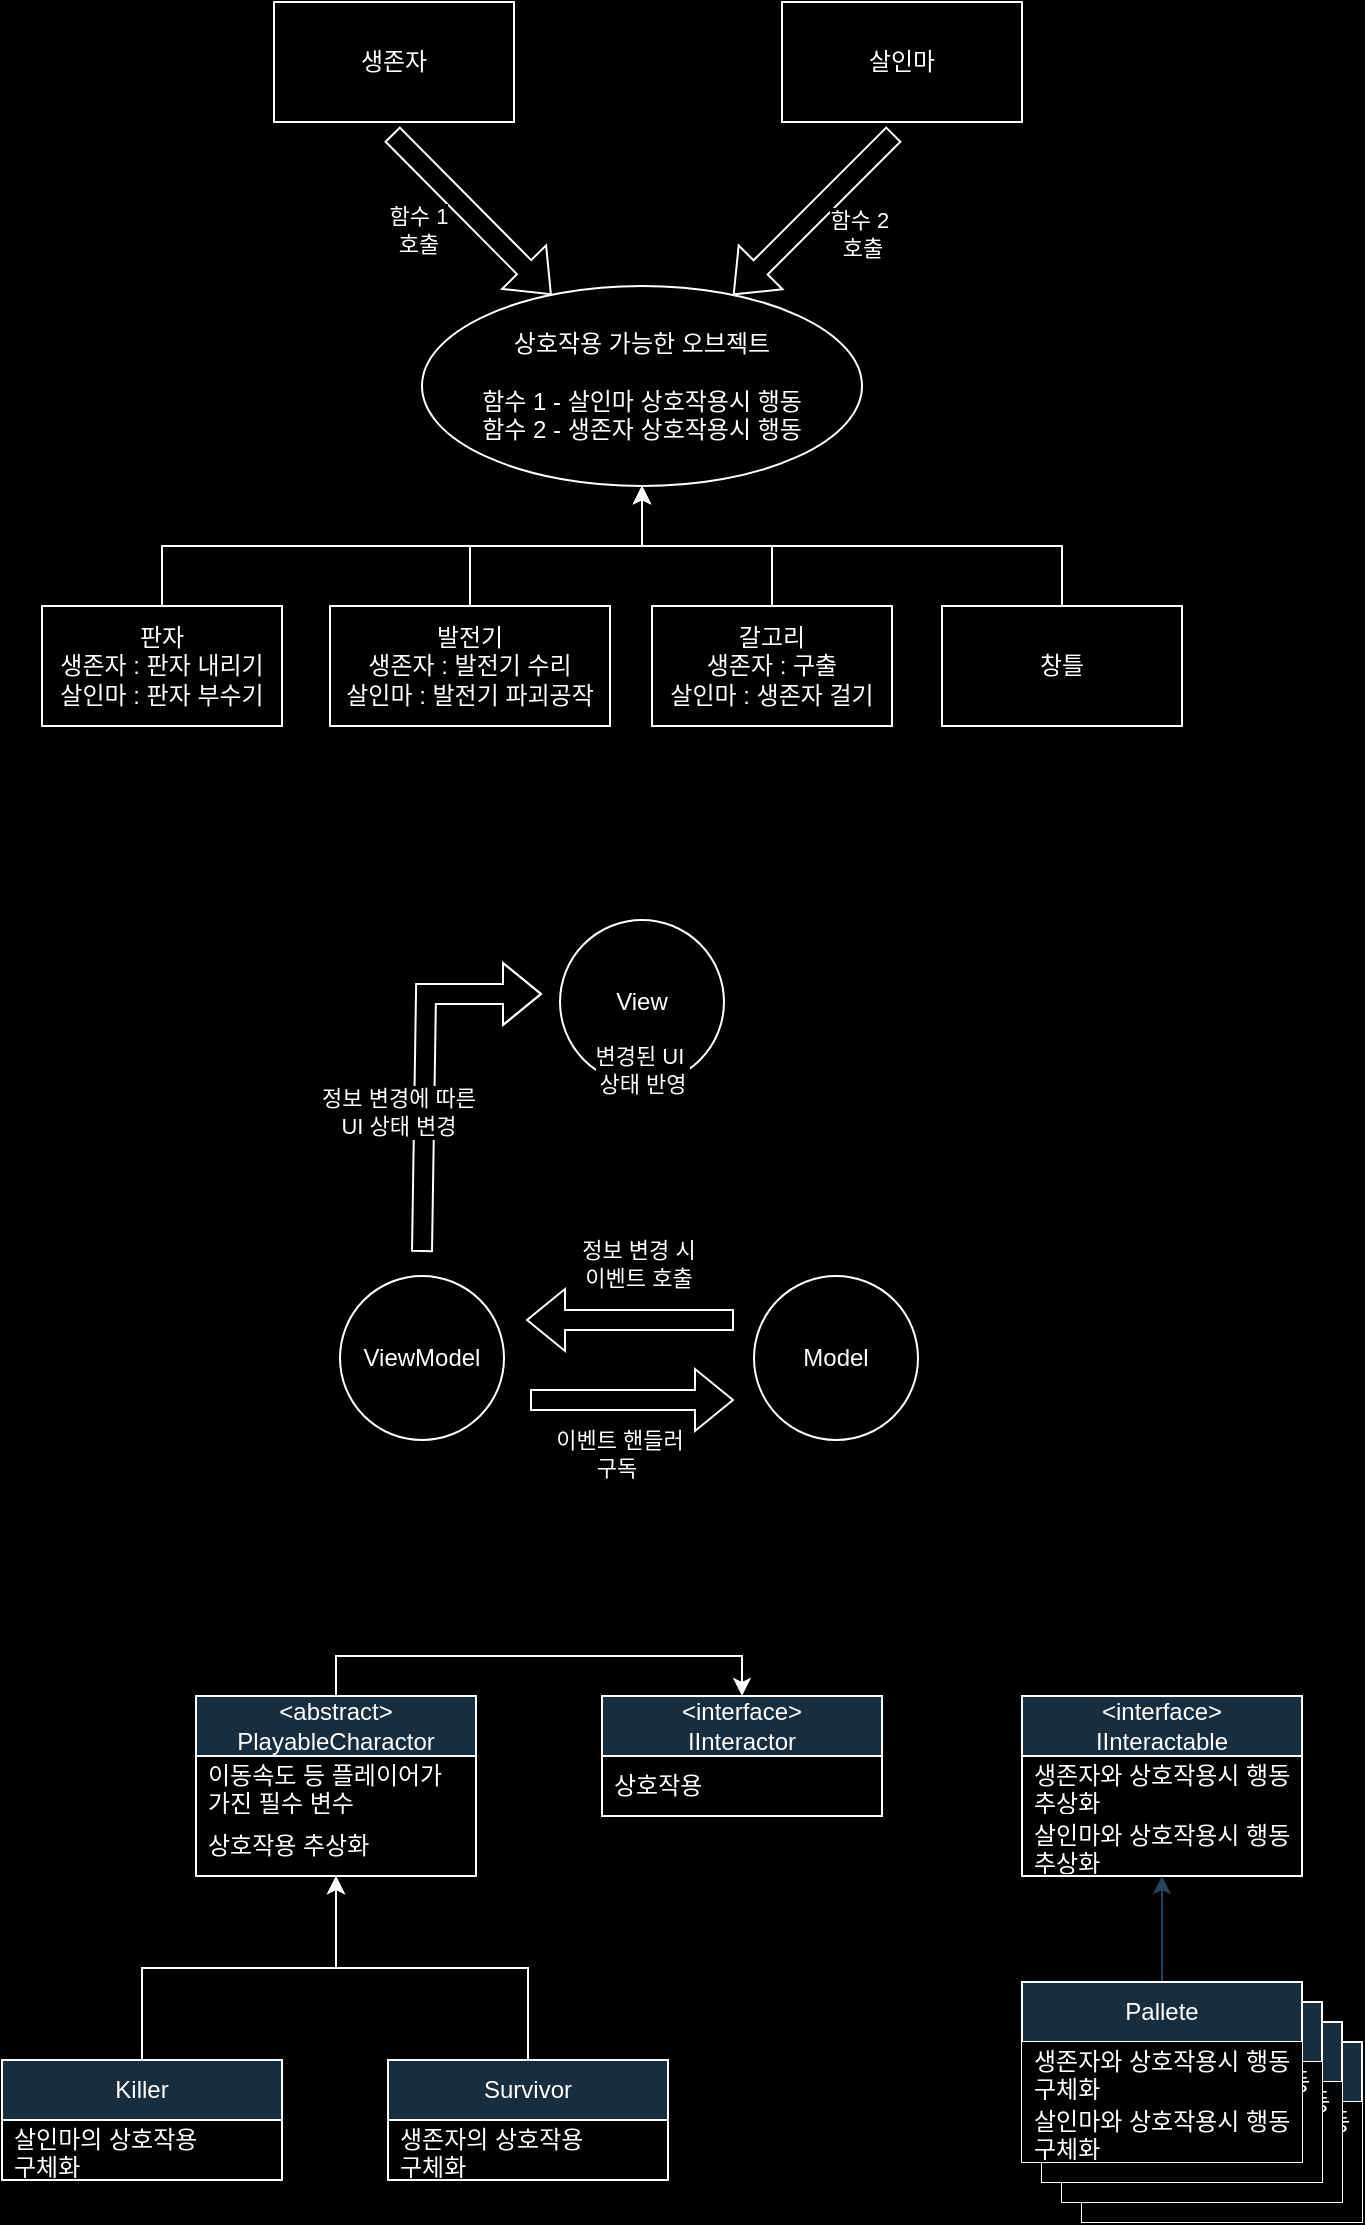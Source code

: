 <mxfile version="24.7.6">
  <diagram name="페이지-1" id="o0APWfUMKUU7ITL8NAqE">
    <mxGraphModel dx="1195" dy="615" grid="0" gridSize="10" guides="1" tooltips="1" connect="1" arrows="1" fold="1" page="1" pageScale="1" pageWidth="827" pageHeight="1169" background="#000000" math="0" shadow="0">
      <root>
        <mxCell id="0" />
        <mxCell id="1" parent="0" />
        <mxCell id="HwlPlYfOWSaUj1gYbrh8-1" value="상호작용 가능한&amp;nbsp;&lt;span style=&quot;background-color: initial;&quot;&gt;오브젝트&lt;/span&gt;&lt;div&gt;&lt;br&gt;&lt;div&gt;함수 1 - 살인마 상호작용시 행동&lt;/div&gt;&lt;div&gt;함수 2 - 생존자 상호작용시 행동&lt;/div&gt;&lt;/div&gt;" style="ellipse;whiteSpace=wrap;html=1;labelBackgroundColor=none;fillColor=#000000;strokeColor=#FFFFFF;fontColor=#FFFFFF;" vertex="1" parent="1">
          <mxGeometry x="250" y="240" width="220" height="100" as="geometry" />
        </mxCell>
        <mxCell id="HwlPlYfOWSaUj1gYbrh8-10" style="edgeStyle=orthogonalEdgeStyle;rounded=0;orthogonalLoop=1;jettySize=auto;html=1;exitX=0.5;exitY=0;exitDx=0;exitDy=0;labelBackgroundColor=none;strokeColor=#FFFFFF;fontColor=default;" edge="1" parent="1" source="HwlPlYfOWSaUj1gYbrh8-2" target="HwlPlYfOWSaUj1gYbrh8-1">
          <mxGeometry relative="1" as="geometry" />
        </mxCell>
        <mxCell id="HwlPlYfOWSaUj1gYbrh8-2" value="판자&lt;div&gt;생존자 : 판자 내리기&lt;/div&gt;&lt;div&gt;살인마 : 판자 부수기&lt;/div&gt;" style="rounded=0;whiteSpace=wrap;html=1;labelBackgroundColor=none;fillColor=#000000;strokeColor=#FFFFFF;fontColor=#FFFFFF;" vertex="1" parent="1">
          <mxGeometry x="60" y="400" width="120" height="60" as="geometry" />
        </mxCell>
        <mxCell id="HwlPlYfOWSaUj1gYbrh8-6" style="edgeStyle=orthogonalEdgeStyle;rounded=0;orthogonalLoop=1;jettySize=auto;html=1;labelBackgroundColor=none;strokeColor=#FFFFFF;fontColor=default;" edge="1" parent="1" source="HwlPlYfOWSaUj1gYbrh8-3" target="HwlPlYfOWSaUj1gYbrh8-1">
          <mxGeometry relative="1" as="geometry" />
        </mxCell>
        <mxCell id="HwlPlYfOWSaUj1gYbrh8-3" value="발전기&lt;div&gt;생존자 : 발전기 수리&lt;/div&gt;&lt;div&gt;살인마 : 발전기 파괴공작&lt;/div&gt;" style="rounded=0;whiteSpace=wrap;html=1;labelBackgroundColor=none;fillColor=#000000;strokeColor=#FFFFFF;fontColor=#FFFFFF;" vertex="1" parent="1">
          <mxGeometry x="204" y="400" width="140" height="60" as="geometry" />
        </mxCell>
        <mxCell id="HwlPlYfOWSaUj1gYbrh8-7" style="edgeStyle=orthogonalEdgeStyle;rounded=0;orthogonalLoop=1;jettySize=auto;html=1;labelBackgroundColor=none;strokeColor=#FFFFFF;fontColor=default;" edge="1" parent="1" source="HwlPlYfOWSaUj1gYbrh8-4" target="HwlPlYfOWSaUj1gYbrh8-1">
          <mxGeometry relative="1" as="geometry" />
        </mxCell>
        <mxCell id="HwlPlYfOWSaUj1gYbrh8-4" value="갈고리&lt;div&gt;생존자 : 구출&lt;/div&gt;&lt;div&gt;살인마 : 생존자 걸기&lt;/div&gt;" style="rounded=0;whiteSpace=wrap;html=1;labelBackgroundColor=none;fillColor=#000000;strokeColor=#FFFFFF;fontColor=#FFFFFF;" vertex="1" parent="1">
          <mxGeometry x="365" y="400" width="120" height="60" as="geometry" />
        </mxCell>
        <mxCell id="HwlPlYfOWSaUj1gYbrh8-11" style="edgeStyle=orthogonalEdgeStyle;rounded=0;orthogonalLoop=1;jettySize=auto;html=1;exitX=0.5;exitY=0;exitDx=0;exitDy=0;labelBackgroundColor=none;strokeColor=#FFFFFF;fontColor=default;" edge="1" parent="1" source="HwlPlYfOWSaUj1gYbrh8-5" target="HwlPlYfOWSaUj1gYbrh8-1">
          <mxGeometry relative="1" as="geometry" />
        </mxCell>
        <mxCell id="HwlPlYfOWSaUj1gYbrh8-5" value="창틀" style="rounded=0;whiteSpace=wrap;html=1;labelBackgroundColor=none;fillColor=#000000;strokeColor=#FFFFFF;fontColor=#FFFFFF;" vertex="1" parent="1">
          <mxGeometry x="510" y="400" width="120" height="60" as="geometry" />
        </mxCell>
        <mxCell id="HwlPlYfOWSaUj1gYbrh8-13" value="생존자" style="rounded=0;whiteSpace=wrap;html=1;labelBackgroundColor=none;fillColor=#000000;strokeColor=#FFFFFF;fontColor=#FFFFFF;" vertex="1" parent="1">
          <mxGeometry x="176" y="98" width="120" height="60" as="geometry" />
        </mxCell>
        <mxCell id="HwlPlYfOWSaUj1gYbrh8-15" value="" style="shape=flexArrow;endArrow=classic;html=1;rounded=0;strokeWidth=1;endSize=6;startSize=16;sourcePerimeterSpacing=0;labelBackgroundColor=none;strokeColor=#FFFFFF;fontColor=default;" edge="1" parent="1" target="HwlPlYfOWSaUj1gYbrh8-1">
          <mxGeometry width="50" height="50" relative="1" as="geometry">
            <mxPoint x="235" y="164" as="sourcePoint" />
            <mxPoint x="359.76" y="230" as="targetPoint" />
          </mxGeometry>
        </mxCell>
        <mxCell id="HwlPlYfOWSaUj1gYbrh8-16" value="함수 1&lt;div&gt;호출&lt;/div&gt;" style="edgeLabel;html=1;align=center;verticalAlign=middle;resizable=0;points=[];labelBackgroundColor=#000000;fontColor=#FFFFFF;" vertex="1" connectable="0" parent="HwlPlYfOWSaUj1gYbrh8-15">
          <mxGeometry x="-0.367" y="4" relative="1" as="geometry">
            <mxPoint x="-15" y="25" as="offset" />
          </mxGeometry>
        </mxCell>
        <mxCell id="HwlPlYfOWSaUj1gYbrh8-18" value="살인마" style="rounded=0;whiteSpace=wrap;html=1;labelBackgroundColor=none;fillColor=#000000;strokeColor=#FFFFFF;fontColor=#FFFFFF;" vertex="1" parent="1">
          <mxGeometry x="430" y="98" width="120" height="60" as="geometry" />
        </mxCell>
        <mxCell id="HwlPlYfOWSaUj1gYbrh8-19" value="" style="shape=flexArrow;endArrow=classic;html=1;rounded=0;strokeWidth=1;endSize=6;startSize=16;sourcePerimeterSpacing=0;labelBackgroundColor=none;strokeColor=#FFFFFF;fontColor=default;" edge="1" parent="1" target="HwlPlYfOWSaUj1gYbrh8-1">
          <mxGeometry width="50" height="50" relative="1" as="geometry">
            <mxPoint x="486" y="164" as="sourcePoint" />
            <mxPoint x="362" y="229" as="targetPoint" />
          </mxGeometry>
        </mxCell>
        <mxCell id="HwlPlYfOWSaUj1gYbrh8-20" value="함수 2&amp;nbsp;&lt;div&gt;호출&lt;/div&gt;" style="edgeLabel;html=1;align=center;verticalAlign=middle;resizable=0;points=[];labelBackgroundColor=#000000;fontColor=#FFFFFF;" vertex="1" connectable="0" parent="HwlPlYfOWSaUj1gYbrh8-19">
          <mxGeometry x="-0.367" y="4" relative="1" as="geometry">
            <mxPoint x="6" y="21" as="offset" />
          </mxGeometry>
        </mxCell>
        <mxCell id="HwlPlYfOWSaUj1gYbrh8-21" value="Model" style="ellipse;whiteSpace=wrap;html=1;aspect=fixed;strokeColor=#FFFFFF;fontColor=#FFFFFF;fillColor=#000000;" vertex="1" parent="1">
          <mxGeometry x="416" y="735" width="82" height="82" as="geometry" />
        </mxCell>
        <mxCell id="HwlPlYfOWSaUj1gYbrh8-22" value="View" style="ellipse;whiteSpace=wrap;html=1;aspect=fixed;strokeColor=#FFFFFF;fontColor=#FFFFFF;fillColor=#000000;" vertex="1" parent="1">
          <mxGeometry x="319" y="557" width="82" height="82" as="geometry" />
        </mxCell>
        <mxCell id="HwlPlYfOWSaUj1gYbrh8-27" value="" style="shape=flexArrow;endArrow=classic;html=1;rounded=0;strokeColor=#FFFFFF;strokeWidth=1;fontSize=16;spacing=11;spacingRight=5;" edge="1" parent="1">
          <mxGeometry width="50" height="50" relative="1" as="geometry">
            <mxPoint x="250" y="723" as="sourcePoint" />
            <mxPoint x="310" y="594" as="targetPoint" />
            <Array as="points">
              <mxPoint x="252" y="594" />
            </Array>
          </mxGeometry>
        </mxCell>
        <mxCell id="HwlPlYfOWSaUj1gYbrh8-29" value="정보 변경 시&lt;div&gt;이벤트 호출&lt;/div&gt;" style="edgeLabel;html=1;align=center;verticalAlign=middle;resizable=0;points=[];labelBackgroundColor=#000000;fontColor=#FFFFFF;" vertex="1" connectable="0" parent="1">
          <mxGeometry x="386.003" y="611.004" as="geometry">
            <mxPoint x="-28" y="118" as="offset" />
          </mxGeometry>
        </mxCell>
        <mxCell id="HwlPlYfOWSaUj1gYbrh8-26" value="&lt;div&gt;&amp;nbsp;이벤트 핸들러&lt;div&gt;구독&lt;/div&gt;&lt;/div&gt;" style="edgeLabel;html=1;align=center;verticalAlign=middle;resizable=0;points=[];labelBackgroundColor=#000000;fontColor=#FFFFFF;" vertex="1" connectable="0" parent="1">
          <mxGeometry x="375.003" y="706.004" as="geometry">
            <mxPoint x="-28" y="118" as="offset" />
          </mxGeometry>
        </mxCell>
        <mxCell id="HwlPlYfOWSaUj1gYbrh8-31" value="정보 변경에 따른&lt;div&gt;UI 상태 변경&lt;/div&gt;" style="edgeLabel;html=1;align=center;verticalAlign=middle;resizable=0;points=[];labelBackgroundColor=#000000;fontColor=#FFFFFF;" vertex="1" connectable="0" parent="1">
          <mxGeometry x="266.003" y="535.004" as="geometry">
            <mxPoint x="-28" y="118" as="offset" />
          </mxGeometry>
        </mxCell>
        <mxCell id="HwlPlYfOWSaUj1gYbrh8-32" value="변경된 UI&amp;nbsp;&lt;div&gt;상태 반영&lt;/div&gt;" style="edgeLabel;html=1;align=center;verticalAlign=middle;resizable=0;points=[];labelBackgroundColor=#000000;fontColor=#FFFFFF;" vertex="1" connectable="0" parent="1">
          <mxGeometry x="388.003" y="514.004" as="geometry">
            <mxPoint x="-28" y="118" as="offset" />
          </mxGeometry>
        </mxCell>
        <mxCell id="HwlPlYfOWSaUj1gYbrh8-33" value="" style="shape=flexArrow;endArrow=classic;html=1;rounded=0;strokeColor=#FFFFFF;" edge="1" parent="1">
          <mxGeometry width="50" height="50" relative="1" as="geometry">
            <mxPoint x="406" y="757" as="sourcePoint" />
            <mxPoint x="302" y="757" as="targetPoint" />
          </mxGeometry>
        </mxCell>
        <mxCell id="HwlPlYfOWSaUj1gYbrh8-23" value="ViewModel" style="ellipse;whiteSpace=wrap;html=1;aspect=fixed;strokeColor=#FFFFFF;fontColor=#FFFFFF;fillColor=#000000;" vertex="1" parent="1">
          <mxGeometry x="209" y="735" width="82" height="82" as="geometry" />
        </mxCell>
        <mxCell id="HwlPlYfOWSaUj1gYbrh8-35" value="" style="shape=flexArrow;endArrow=classic;html=1;rounded=0;strokeColor=#FFFFFF;" edge="1" parent="1">
          <mxGeometry width="50" height="50" relative="1" as="geometry">
            <mxPoint x="304" y="797" as="sourcePoint" />
            <mxPoint x="406" y="797" as="targetPoint" />
          </mxGeometry>
        </mxCell>
        <mxCell id="HwlPlYfOWSaUj1gYbrh8-36" value="&amp;lt;interface&amp;gt;&lt;div&gt;IInteractor&lt;/div&gt;" style="swimlane;fontStyle=0;childLayout=stackLayout;horizontal=1;startSize=30;horizontalStack=0;resizeParent=1;resizeParentMax=0;resizeLast=0;collapsible=1;marginBottom=0;whiteSpace=wrap;html=1;strokeColor=#FFFFFF;fontColor=#FFFFFF;fillColor=#182E3E;" vertex="1" parent="1">
          <mxGeometry x="340" y="945" width="140" height="60" as="geometry" />
        </mxCell>
        <mxCell id="HwlPlYfOWSaUj1gYbrh8-37" value="상호작용" style="text;strokeColor=none;fillColor=none;align=left;verticalAlign=middle;spacingLeft=4;spacingRight=4;overflow=hidden;points=[[0,0.5],[1,0.5]];portConstraint=eastwest;rotatable=0;whiteSpace=wrap;html=1;fontColor=#FFFFFF;" vertex="1" parent="HwlPlYfOWSaUj1gYbrh8-36">
          <mxGeometry y="30" width="140" height="30" as="geometry" />
        </mxCell>
        <mxCell id="HwlPlYfOWSaUj1gYbrh8-54" style="edgeStyle=orthogonalEdgeStyle;rounded=0;orthogonalLoop=1;jettySize=auto;html=1;exitX=0.5;exitY=0;exitDx=0;exitDy=0;entryX=0.5;entryY=0;entryDx=0;entryDy=0;strokeColor=#FFFFFF;" edge="1" parent="1" source="HwlPlYfOWSaUj1gYbrh8-40" target="HwlPlYfOWSaUj1gYbrh8-36">
          <mxGeometry relative="1" as="geometry" />
        </mxCell>
        <mxCell id="HwlPlYfOWSaUj1gYbrh8-40" value="&amp;lt;abstract&amp;gt;&lt;div&gt;PlayableCharactor&lt;/div&gt;" style="swimlane;fontStyle=0;childLayout=stackLayout;horizontal=1;startSize=30;horizontalStack=0;resizeParent=1;resizeParentMax=0;resizeLast=0;collapsible=1;marginBottom=0;whiteSpace=wrap;html=1;strokeColor=#FFFFFF;fontColor=#FFFFFF;fillColor=#182E3E;" vertex="1" parent="1">
          <mxGeometry x="137" y="945" width="140" height="90" as="geometry" />
        </mxCell>
        <mxCell id="HwlPlYfOWSaUj1gYbrh8-41" value="이동속도 등 플레이어가 가진 필수 변수" style="text;strokeColor=none;fillColor=none;align=left;verticalAlign=middle;spacingLeft=4;spacingRight=4;overflow=hidden;points=[[0,0.5],[1,0.5]];portConstraint=eastwest;rotatable=0;whiteSpace=wrap;html=1;fontColor=#FFFFFF;" vertex="1" parent="HwlPlYfOWSaUj1gYbrh8-40">
          <mxGeometry y="30" width="140" height="30" as="geometry" />
        </mxCell>
        <mxCell id="HwlPlYfOWSaUj1gYbrh8-52" value="상호작용 추상화" style="text;strokeColor=none;fillColor=none;align=left;verticalAlign=middle;spacingLeft=4;spacingRight=4;overflow=hidden;points=[[0,0.5],[1,0.5]];portConstraint=eastwest;rotatable=0;whiteSpace=wrap;html=1;fontColor=#FFFFFF;" vertex="1" parent="HwlPlYfOWSaUj1gYbrh8-40">
          <mxGeometry y="60" width="140" height="30" as="geometry" />
        </mxCell>
        <mxCell id="HwlPlYfOWSaUj1gYbrh8-56" style="edgeStyle=orthogonalEdgeStyle;rounded=0;orthogonalLoop=1;jettySize=auto;html=1;strokeColor=#FFFFFF;" edge="1" parent="1" source="HwlPlYfOWSaUj1gYbrh8-44" target="HwlPlYfOWSaUj1gYbrh8-40">
          <mxGeometry relative="1" as="geometry" />
        </mxCell>
        <mxCell id="HwlPlYfOWSaUj1gYbrh8-44" value="Killer" style="swimlane;fontStyle=0;childLayout=stackLayout;horizontal=1;startSize=30;horizontalStack=0;resizeParent=1;resizeParentMax=0;resizeLast=0;collapsible=1;marginBottom=0;whiteSpace=wrap;html=1;strokeColor=#FFFFFF;fontColor=#FFFFFF;fillColor=#182E3E;" vertex="1" parent="1">
          <mxGeometry x="40" y="1127" width="140" height="60" as="geometry" />
        </mxCell>
        <mxCell id="HwlPlYfOWSaUj1gYbrh8-45" value="살인마의 상호작용&amp;nbsp;&lt;div&gt;구체화&lt;/div&gt;" style="text;strokeColor=none;fillColor=none;align=left;verticalAlign=middle;spacingLeft=4;spacingRight=4;overflow=hidden;points=[[0,0.5],[1,0.5]];portConstraint=eastwest;rotatable=0;whiteSpace=wrap;html=1;fontColor=#FFFFFF;" vertex="1" parent="HwlPlYfOWSaUj1gYbrh8-44">
          <mxGeometry y="30" width="140" height="30" as="geometry" />
        </mxCell>
        <mxCell id="HwlPlYfOWSaUj1gYbrh8-57" style="edgeStyle=orthogonalEdgeStyle;rounded=0;orthogonalLoop=1;jettySize=auto;html=1;strokeColor=#FFFFFF;" edge="1" parent="1" source="HwlPlYfOWSaUj1gYbrh8-48" target="HwlPlYfOWSaUj1gYbrh8-40">
          <mxGeometry relative="1" as="geometry" />
        </mxCell>
        <mxCell id="HwlPlYfOWSaUj1gYbrh8-48" value="Survivor" style="swimlane;fontStyle=0;childLayout=stackLayout;horizontal=1;startSize=30;horizontalStack=0;resizeParent=1;resizeParentMax=0;resizeLast=0;collapsible=1;marginBottom=0;whiteSpace=wrap;html=1;strokeColor=#FFFFFF;fontColor=#FFFFFF;fillColor=#182E3E;" vertex="1" parent="1">
          <mxGeometry x="233" y="1127" width="140" height="60" as="geometry" />
        </mxCell>
        <mxCell id="HwlPlYfOWSaUj1gYbrh8-49" value="생존자의 상호작용&lt;div&gt;구체화&lt;/div&gt;" style="text;strokeColor=none;fillColor=none;align=left;verticalAlign=middle;spacingLeft=4;spacingRight=4;overflow=hidden;points=[[0,0.5],[1,0.5]];portConstraint=eastwest;rotatable=0;whiteSpace=wrap;html=1;fontColor=#FFFFFF;" vertex="1" parent="HwlPlYfOWSaUj1gYbrh8-48">
          <mxGeometry y="30" width="140" height="30" as="geometry" />
        </mxCell>
        <mxCell id="HwlPlYfOWSaUj1gYbrh8-58" value="&amp;lt;interface&amp;gt;&lt;div&gt;IInteractable&lt;/div&gt;" style="swimlane;fontStyle=0;childLayout=stackLayout;horizontal=1;startSize=30;horizontalStack=0;resizeParent=1;resizeParentMax=0;resizeLast=0;collapsible=1;marginBottom=0;whiteSpace=wrap;html=1;strokeColor=#FFFFFF;fontColor=#FFFFFF;fillColor=#182E3E;" vertex="1" parent="1">
          <mxGeometry x="550" y="945" width="140" height="90" as="geometry" />
        </mxCell>
        <mxCell id="HwlPlYfOWSaUj1gYbrh8-59" value="생존자와 상호작용시 행동 추상화" style="text;strokeColor=none;fillColor=none;align=left;verticalAlign=middle;spacingLeft=4;spacingRight=4;overflow=hidden;points=[[0,0.5],[1,0.5]];portConstraint=eastwest;rotatable=0;whiteSpace=wrap;html=1;fontColor=#FFFFFF;" vertex="1" parent="HwlPlYfOWSaUj1gYbrh8-58">
          <mxGeometry y="30" width="140" height="30" as="geometry" />
        </mxCell>
        <mxCell id="HwlPlYfOWSaUj1gYbrh8-61" value="살인마와 상호작용시 행동 추상화" style="text;strokeColor=none;fillColor=none;align=left;verticalAlign=middle;spacingLeft=4;spacingRight=4;overflow=hidden;points=[[0,0.5],[1,0.5]];portConstraint=eastwest;rotatable=0;whiteSpace=wrap;html=1;fontColor=#FFFFFF;" vertex="1" parent="HwlPlYfOWSaUj1gYbrh8-58">
          <mxGeometry y="60" width="140" height="30" as="geometry" />
        </mxCell>
        <mxCell id="HwlPlYfOWSaUj1gYbrh8-65" style="edgeStyle=orthogonalEdgeStyle;rounded=0;orthogonalLoop=1;jettySize=auto;html=1;strokeColor=#23445D;" edge="1" parent="1" source="HwlPlYfOWSaUj1gYbrh8-62" target="HwlPlYfOWSaUj1gYbrh8-58">
          <mxGeometry relative="1" as="geometry" />
        </mxCell>
        <mxCell id="HwlPlYfOWSaUj1gYbrh8-87" value="Pallete" style="swimlane;fontStyle=0;childLayout=stackLayout;horizontal=1;startSize=30;horizontalStack=0;resizeParent=1;resizeParentMax=0;resizeLast=0;collapsible=1;marginBottom=0;whiteSpace=wrap;html=1;strokeColor=#FFFFFF;fontColor=#FFFFFF;fillColor=#182E3E;" vertex="1" parent="1">
          <mxGeometry x="580" y="1118" width="140" height="90" as="geometry" />
        </mxCell>
        <mxCell id="HwlPlYfOWSaUj1gYbrh8-88" value="생존자와 상호작용시 행동 구체화" style="text;strokeColor=none;fillColor=#000000;align=left;verticalAlign=middle;spacingLeft=4;spacingRight=4;overflow=hidden;points=[[0,0.5],[1,0.5]];portConstraint=eastwest;rotatable=0;whiteSpace=wrap;html=1;fontColor=#FFFFFF;" vertex="1" parent="HwlPlYfOWSaUj1gYbrh8-87">
          <mxGeometry y="30" width="140" height="30" as="geometry" />
        </mxCell>
        <mxCell id="HwlPlYfOWSaUj1gYbrh8-89" value="" style="text;strokeColor=none;fillColor=#000000;align=left;verticalAlign=middle;spacingLeft=4;spacingRight=4;overflow=hidden;points=[[0,0.5],[1,0.5]];portConstraint=eastwest;rotatable=0;whiteSpace=wrap;html=1;fontColor=#FFFFFF;" vertex="1" parent="HwlPlYfOWSaUj1gYbrh8-87">
          <mxGeometry y="60" width="140" height="30" as="geometry" />
        </mxCell>
        <mxCell id="HwlPlYfOWSaUj1gYbrh8-84" value="Pallete" style="swimlane;fontStyle=0;childLayout=stackLayout;horizontal=1;startSize=30;horizontalStack=0;resizeParent=1;resizeParentMax=0;resizeLast=0;collapsible=1;marginBottom=0;whiteSpace=wrap;html=1;strokeColor=#FFFFFF;fontColor=#FFFFFF;fillColor=#182E3E;" vertex="1" parent="1">
          <mxGeometry x="570" y="1108" width="140" height="90" as="geometry" />
        </mxCell>
        <mxCell id="HwlPlYfOWSaUj1gYbrh8-85" value="생존자와 상호작용시 행동 구체화" style="text;strokeColor=none;fillColor=#000000;align=left;verticalAlign=middle;spacingLeft=4;spacingRight=4;overflow=hidden;points=[[0,0.5],[1,0.5]];portConstraint=eastwest;rotatable=0;whiteSpace=wrap;html=1;fontColor=#FFFFFF;" vertex="1" parent="HwlPlYfOWSaUj1gYbrh8-84">
          <mxGeometry y="30" width="140" height="30" as="geometry" />
        </mxCell>
        <mxCell id="HwlPlYfOWSaUj1gYbrh8-86" value="" style="text;strokeColor=none;fillColor=#000000;align=left;verticalAlign=middle;spacingLeft=4;spacingRight=4;overflow=hidden;points=[[0,0.5],[1,0.5]];portConstraint=eastwest;rotatable=0;whiteSpace=wrap;html=1;fontColor=#FFFFFF;" vertex="1" parent="HwlPlYfOWSaUj1gYbrh8-84">
          <mxGeometry y="60" width="140" height="30" as="geometry" />
        </mxCell>
        <mxCell id="HwlPlYfOWSaUj1gYbrh8-81" value="Pallete" style="swimlane;fontStyle=0;childLayout=stackLayout;horizontal=1;startSize=30;horizontalStack=0;resizeParent=1;resizeParentMax=0;resizeLast=0;collapsible=1;marginBottom=0;whiteSpace=wrap;html=1;strokeColor=#FFFFFF;fontColor=#FFFFFF;fillColor=#182E3E;" vertex="1" parent="1">
          <mxGeometry x="560" y="1098" width="140" height="90" as="geometry" />
        </mxCell>
        <mxCell id="HwlPlYfOWSaUj1gYbrh8-82" value="생존자와 상호작용시 행동 구체화" style="text;strokeColor=none;fillColor=#000000;align=left;verticalAlign=middle;spacingLeft=4;spacingRight=4;overflow=hidden;points=[[0,0.5],[1,0.5]];portConstraint=eastwest;rotatable=0;whiteSpace=wrap;html=1;fontColor=#FFFFFF;" vertex="1" parent="HwlPlYfOWSaUj1gYbrh8-81">
          <mxGeometry y="30" width="140" height="30" as="geometry" />
        </mxCell>
        <mxCell id="HwlPlYfOWSaUj1gYbrh8-83" value="" style="text;strokeColor=none;fillColor=#000000;align=left;verticalAlign=middle;spacingLeft=4;spacingRight=4;overflow=hidden;points=[[0,0.5],[1,0.5]];portConstraint=eastwest;rotatable=0;whiteSpace=wrap;html=1;fontColor=#FFFFFF;" vertex="1" parent="HwlPlYfOWSaUj1gYbrh8-81">
          <mxGeometry y="60" width="140" height="30" as="geometry" />
        </mxCell>
        <mxCell id="HwlPlYfOWSaUj1gYbrh8-62" value="Pallete" style="swimlane;fontStyle=0;childLayout=stackLayout;horizontal=1;startSize=30;horizontalStack=0;resizeParent=1;resizeParentMax=0;resizeLast=0;collapsible=1;marginBottom=0;whiteSpace=wrap;html=1;strokeColor=#FFFFFF;fontColor=#FFFFFF;fillColor=#182E3E;" vertex="1" parent="1">
          <mxGeometry x="550" y="1088" width="140" height="90" as="geometry" />
        </mxCell>
        <mxCell id="HwlPlYfOWSaUj1gYbrh8-63" value="생존자와 상호작용시 행동 구체화" style="text;strokeColor=none;fillColor=#000000;align=left;verticalAlign=middle;spacingLeft=4;spacingRight=4;overflow=hidden;points=[[0,0.5],[1,0.5]];portConstraint=eastwest;rotatable=0;whiteSpace=wrap;html=1;fontColor=#FFFFFF;" vertex="1" parent="HwlPlYfOWSaUj1gYbrh8-62">
          <mxGeometry y="30" width="140" height="30" as="geometry" />
        </mxCell>
        <mxCell id="HwlPlYfOWSaUj1gYbrh8-64" value="살인마와 상호작용시 행동 구체화" style="text;strokeColor=none;fillColor=#000000;align=left;verticalAlign=middle;spacingLeft=4;spacingRight=4;overflow=hidden;points=[[0,0.5],[1,0.5]];portConstraint=eastwest;rotatable=0;whiteSpace=wrap;html=1;fontColor=#FFFFFF;" vertex="1" parent="HwlPlYfOWSaUj1gYbrh8-62">
          <mxGeometry y="60" width="140" height="30" as="geometry" />
        </mxCell>
      </root>
    </mxGraphModel>
  </diagram>
</mxfile>
